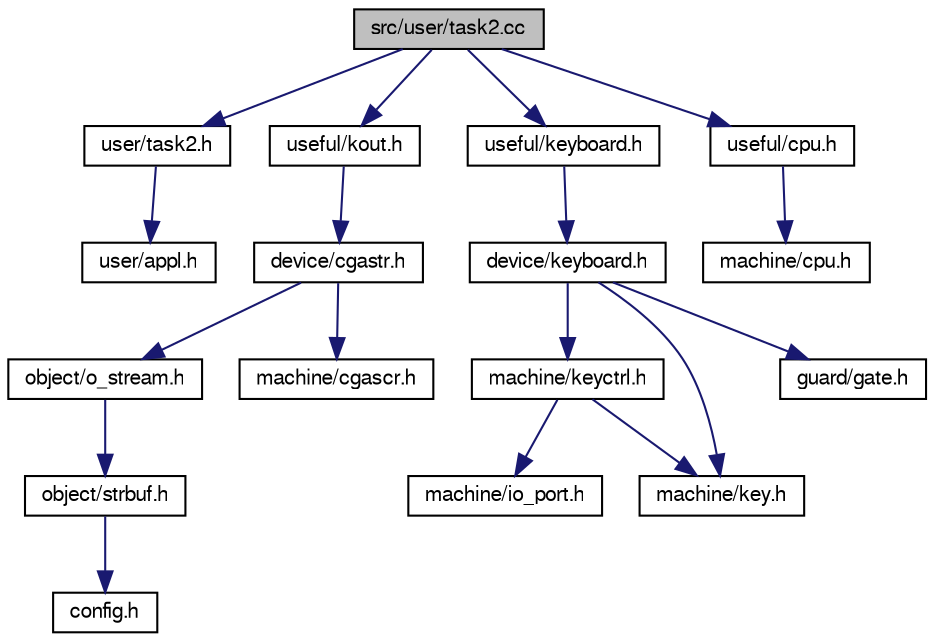 digraph "src/user/task2.cc"
{
  bgcolor="transparent";
  edge [fontname="FreeSans",fontsize="10",labelfontname="FreeSans",labelfontsize="10"];
  node [fontname="FreeSans",fontsize="10",shape=record];
  Node1 [label="src/user/task2.cc",height=0.2,width=0.4,color="black", fillcolor="grey75", style="filled" fontcolor="black"];
  Node1 -> Node2 [color="midnightblue",fontsize="10",style="solid",fontname="FreeSans"];
  Node2 [label="user/task2.h",height=0.2,width=0.4,color="black",URL="$task2_8h.html"];
  Node2 -> Node3 [color="midnightblue",fontsize="10",style="solid",fontname="FreeSans"];
  Node3 [label="user/appl.h",height=0.2,width=0.4,color="black",URL="$appl_8h.html",tooltip="Grundklasse für Anwendungen, für die einzelnen Aufgaben benötigt."];
  Node1 -> Node4 [color="midnightblue",fontsize="10",style="solid",fontname="FreeSans"];
  Node4 [label="useful/kout.h",height=0.2,width=0.4,color="black",URL="$kout_8h.html",tooltip="alles notwendige zum nutzen der in main.cc deklarierten globalen Variable kout"];
  Node4 -> Node5 [color="midnightblue",fontsize="10",style="solid",fontname="FreeSans"];
  Node5 [label="device/cgastr.h",height=0.2,width=0.4,color="black",URL="$cgastr_8h.html"];
  Node5 -> Node6 [color="midnightblue",fontsize="10",style="solid",fontname="FreeSans"];
  Node6 [label="object/o_stream.h",height=0.2,width=0.4,color="black",URL="$o__stream_8h.html"];
  Node6 -> Node7 [color="midnightblue",fontsize="10",style="solid",fontname="FreeSans"];
  Node7 [label="object/strbuf.h",height=0.2,width=0.4,color="black",URL="$strbuf_8h.html"];
  Node7 -> Node8 [color="midnightblue",fontsize="10",style="solid",fontname="FreeSans"];
  Node8 [label="config.h",height=0.2,width=0.4,color="black",URL="$config_8h.html",tooltip="verschiedene defines für Einstellungen"];
  Node5 -> Node9 [color="midnightblue",fontsize="10",style="solid",fontname="FreeSans"];
  Node9 [label="machine/cgascr.h",height=0.2,width=0.4,color="black",URL="$cgascr_8h.html"];
  Node1 -> Node10 [color="midnightblue",fontsize="10",style="solid",fontname="FreeSans"];
  Node10 [label="useful/keyboard.h",height=0.2,width=0.4,color="black",URL="$useful_2keyboard_8h.html"];
  Node10 -> Node11 [color="midnightblue",fontsize="10",style="solid",fontname="FreeSans"];
  Node11 [label="device/keyboard.h",height=0.2,width=0.4,color="black",URL="$device_2keyboard_8h.html"];
  Node11 -> Node12 [color="midnightblue",fontsize="10",style="solid",fontname="FreeSans"];
  Node12 [label="machine/keyctrl.h",height=0.2,width=0.4,color="black",URL="$keyctrl_8h.html"];
  Node12 -> Node13 [color="midnightblue",fontsize="10",style="solid",fontname="FreeSans"];
  Node13 [label="machine/io_port.h",height=0.2,width=0.4,color="black",URL="$io__port_8h.html"];
  Node12 -> Node14 [color="midnightblue",fontsize="10",style="solid",fontname="FreeSans"];
  Node14 [label="machine/key.h",height=0.2,width=0.4,color="black",URL="$key_8h.html"];
  Node11 -> Node15 [color="midnightblue",fontsize="10",style="solid",fontname="FreeSans"];
  Node15 [label="guard/gate.h",height=0.2,width=0.4,color="black",URL="$gate_8h.html"];
  Node11 -> Node14 [color="midnightblue",fontsize="10",style="solid",fontname="FreeSans"];
  Node1 -> Node16 [color="midnightblue",fontsize="10",style="solid",fontname="FreeSans"];
  Node16 [label="useful/cpu.h",height=0.2,width=0.4,color="black",URL="$useful_2cpu_8h.html",tooltip="alles notwendige zum nutzen der in main.cc deklarierten globalen Variable cpu"];
  Node16 -> Node17 [color="midnightblue",fontsize="10",style="solid",fontname="FreeSans"];
  Node17 [label="machine/cpu.h",height=0.2,width=0.4,color="black",URL="$machine_2cpu_8h.html"];
}
